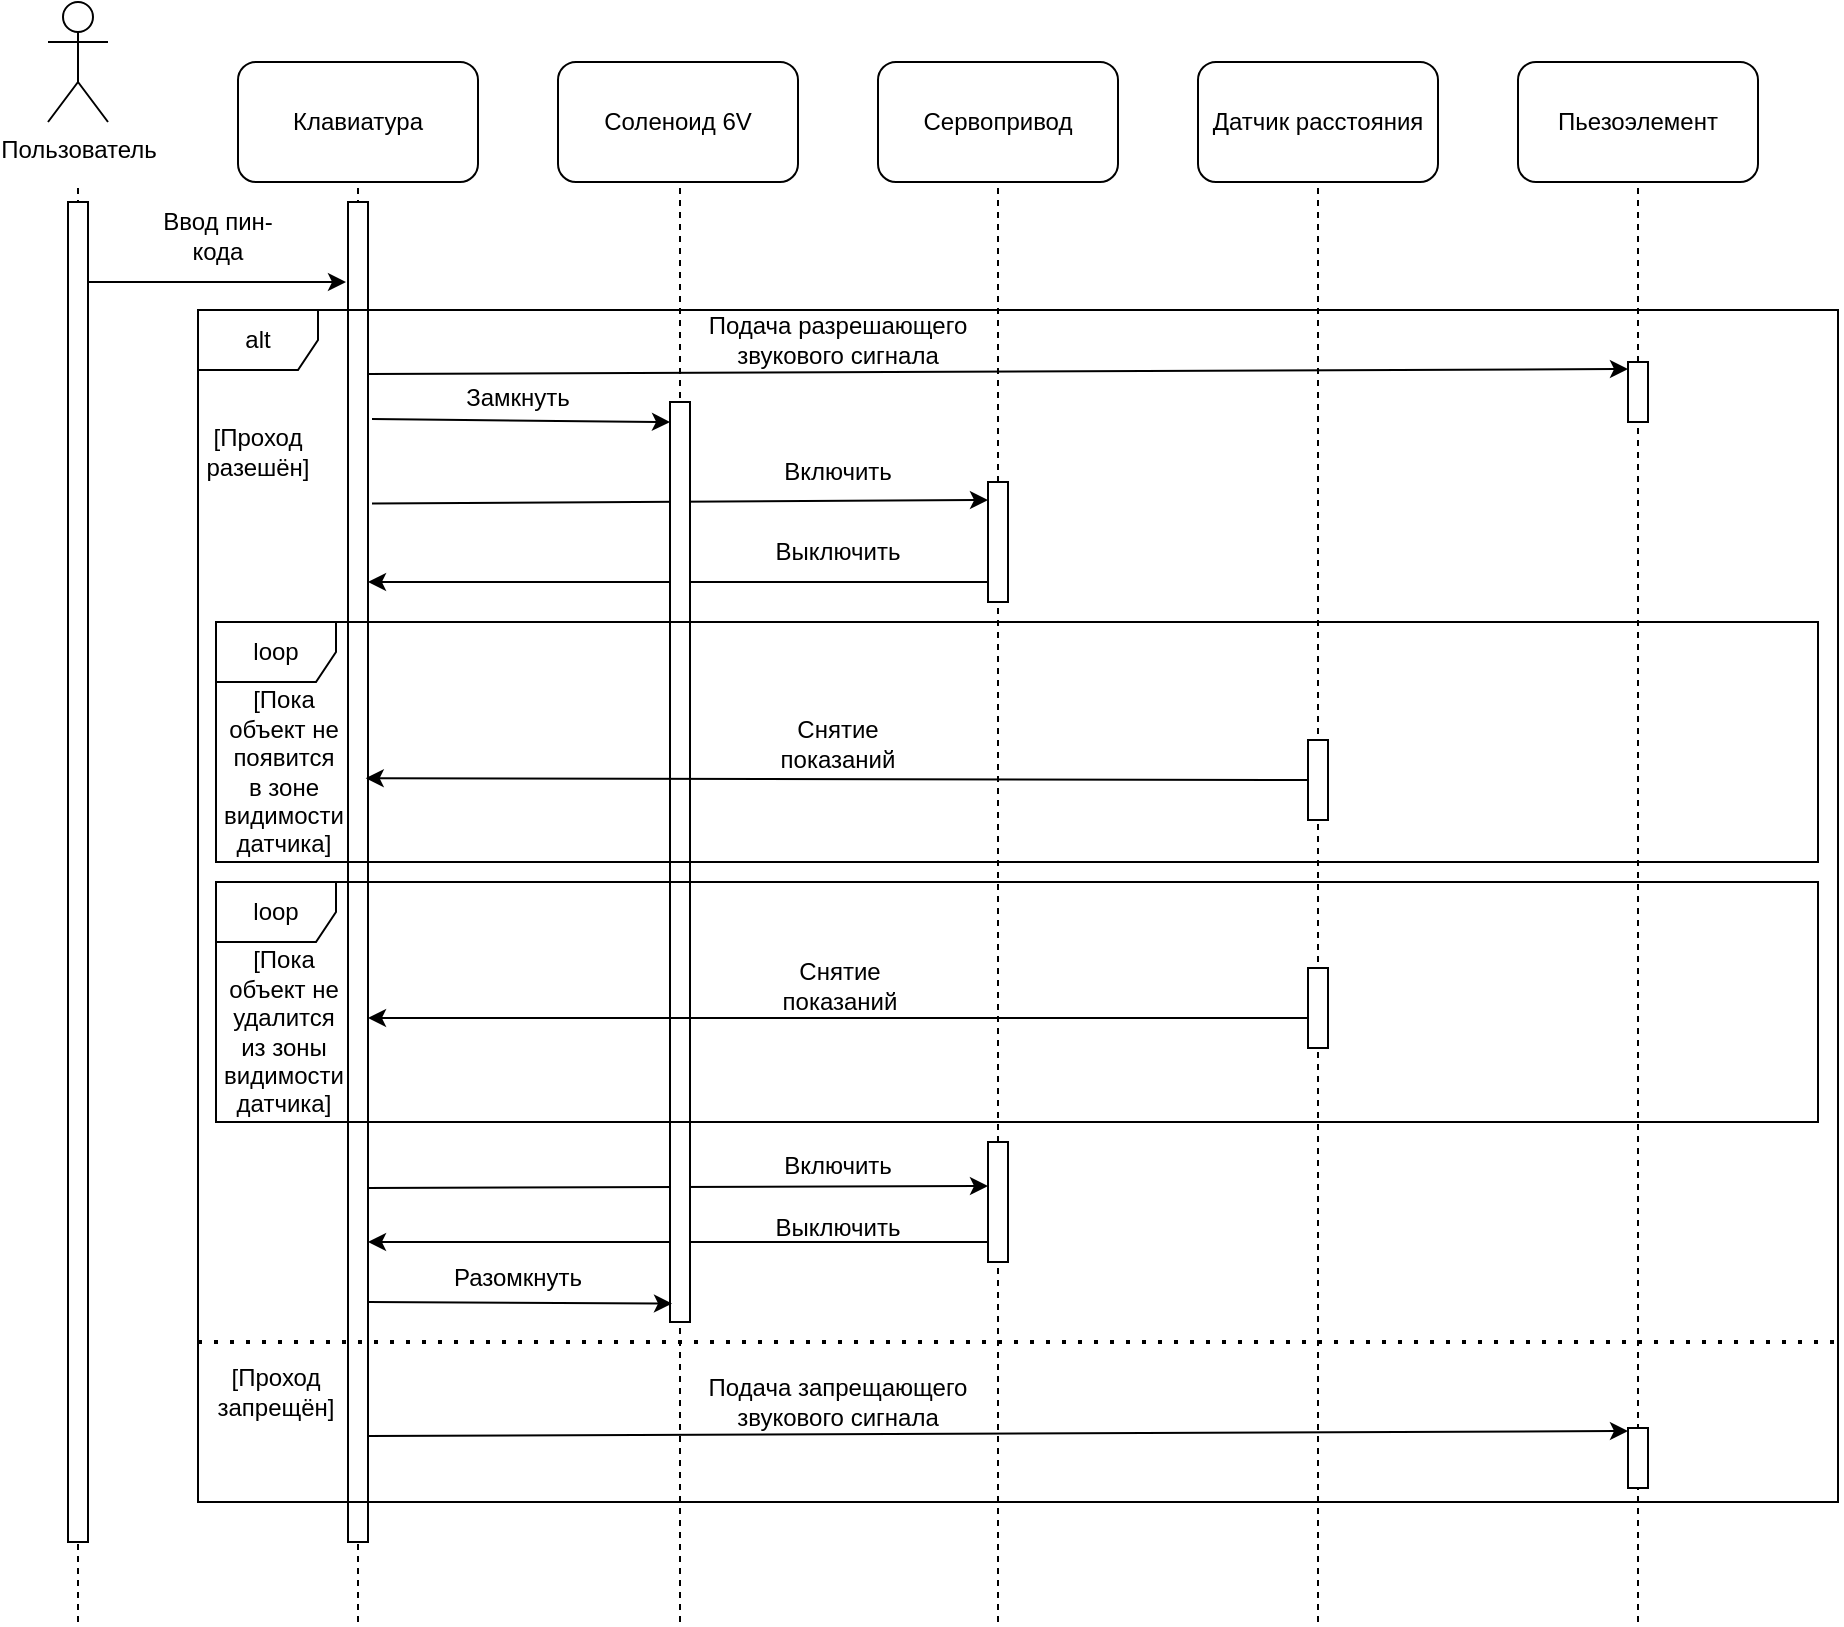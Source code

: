 <mxfile version="26.0.8">
  <diagram name="Страница — 1" id="VR90piHJOWL_nEEQUYsP">
    <mxGraphModel dx="1257" dy="620" grid="1" gridSize="10" guides="1" tooltips="1" connect="1" arrows="1" fold="1" page="1" pageScale="1" pageWidth="827" pageHeight="1169" math="0" shadow="0">
      <root>
        <mxCell id="0" />
        <mxCell id="1" parent="0" />
        <mxCell id="sK_VnhPonrPOl3efBzBL-46" value="" style="endArrow=classic;html=1;rounded=0;" edge="1" parent="1">
          <mxGeometry width="50" height="50" relative="1" as="geometry">
            <mxPoint x="700" y="730" as="sourcePoint" />
            <mxPoint x="385" y="730" as="targetPoint" />
          </mxGeometry>
        </mxCell>
        <mxCell id="sK_VnhPonrPOl3efBzBL-44" value="" style="endArrow=classic;html=1;rounded=0;exitX=0.943;exitY=0.295;exitDx=0;exitDy=0;exitPerimeter=0;" edge="1" parent="1">
          <mxGeometry width="50" height="50" relative="1" as="geometry">
            <mxPoint x="384" y="703" as="sourcePoint" />
            <mxPoint x="695" y="702" as="targetPoint" />
          </mxGeometry>
        </mxCell>
        <mxCell id="sK_VnhPonrPOl3efBzBL-37" value="" style="endArrow=none;dashed=1;html=1;rounded=0;" edge="1" parent="1">
          <mxGeometry width="50" height="50" relative="1" as="geometry">
            <mxPoint x="1020" y="920" as="sourcePoint" />
            <mxPoint x="1020" y="200" as="targetPoint" />
          </mxGeometry>
        </mxCell>
        <mxCell id="sK_VnhPonrPOl3efBzBL-38" value="" style="rounded=0;whiteSpace=wrap;html=1;" vertex="1" parent="1">
          <mxGeometry x="1015" y="290" width="10" height="30" as="geometry" />
        </mxCell>
        <mxCell id="sK_VnhPonrPOl3efBzBL-21" value="" style="endArrow=classic;html=1;rounded=0;" edge="1" parent="1">
          <mxGeometry width="50" height="50" relative="1" as="geometry">
            <mxPoint x="700" y="400" as="sourcePoint" />
            <mxPoint x="385" y="400" as="targetPoint" />
          </mxGeometry>
        </mxCell>
        <mxCell id="sK_VnhPonrPOl3efBzBL-19" value="" style="endArrow=classic;html=1;rounded=0;exitX=1.2;exitY=0.225;exitDx=0;exitDy=0;exitPerimeter=0;" edge="1" parent="1" source="sK_VnhPonrPOl3efBzBL-6">
          <mxGeometry width="50" height="50" relative="1" as="geometry">
            <mxPoint x="550" y="360" as="sourcePoint" />
            <mxPoint x="695" y="359" as="targetPoint" />
          </mxGeometry>
        </mxCell>
        <mxCell id="sK_VnhPonrPOl3efBzBL-17" value="" style="endArrow=none;dashed=1;html=1;rounded=0;" edge="1" parent="1">
          <mxGeometry width="50" height="50" relative="1" as="geometry">
            <mxPoint x="700" y="920" as="sourcePoint" />
            <mxPoint x="700" y="200" as="targetPoint" />
          </mxGeometry>
        </mxCell>
        <mxCell id="sK_VnhPonrPOl3efBzBL-1" value="Пользователь" style="shape=umlActor;verticalLabelPosition=bottom;verticalAlign=top;html=1;outlineConnect=0;" vertex="1" parent="1">
          <mxGeometry x="225" y="110" width="30" height="60" as="geometry" />
        </mxCell>
        <mxCell id="sK_VnhPonrPOl3efBzBL-2" value="" style="endArrow=none;dashed=1;html=1;rounded=0;" edge="1" parent="1">
          <mxGeometry width="50" height="50" relative="1" as="geometry">
            <mxPoint x="240" y="920" as="sourcePoint" />
            <mxPoint x="240" y="200" as="targetPoint" />
          </mxGeometry>
        </mxCell>
        <mxCell id="sK_VnhPonrPOl3efBzBL-3" value="" style="rounded=0;whiteSpace=wrap;html=1;" vertex="1" parent="1">
          <mxGeometry x="235" y="210" width="10" height="670" as="geometry" />
        </mxCell>
        <mxCell id="sK_VnhPonrPOl3efBzBL-4" value="Клавиатура" style="rounded=1;whiteSpace=wrap;html=1;" vertex="1" parent="1">
          <mxGeometry x="320" y="140" width="120" height="60" as="geometry" />
        </mxCell>
        <mxCell id="sK_VnhPonrPOl3efBzBL-5" value="" style="endArrow=none;dashed=1;html=1;rounded=0;" edge="1" parent="1">
          <mxGeometry width="50" height="50" relative="1" as="geometry">
            <mxPoint x="380" y="920" as="sourcePoint" />
            <mxPoint x="380" y="200" as="targetPoint" />
          </mxGeometry>
        </mxCell>
        <mxCell id="sK_VnhPonrPOl3efBzBL-6" value="" style="rounded=0;whiteSpace=wrap;html=1;" vertex="1" parent="1">
          <mxGeometry x="375" y="210" width="10" height="670" as="geometry" />
        </mxCell>
        <mxCell id="sK_VnhPonrPOl3efBzBL-7" value="" style="endArrow=classic;html=1;rounded=0;" edge="1" parent="1">
          <mxGeometry width="50" height="50" relative="1" as="geometry">
            <mxPoint x="245" y="250" as="sourcePoint" />
            <mxPoint x="374" y="250" as="targetPoint" />
          </mxGeometry>
        </mxCell>
        <mxCell id="sK_VnhPonrPOl3efBzBL-8" value="Ввод пин-кода" style="text;html=1;align=center;verticalAlign=middle;whiteSpace=wrap;rounded=0;" vertex="1" parent="1">
          <mxGeometry x="280" y="212" width="60" height="30" as="geometry" />
        </mxCell>
        <mxCell id="sK_VnhPonrPOl3efBzBL-9" value="Соленоид 6V" style="rounded=1;whiteSpace=wrap;html=1;" vertex="1" parent="1">
          <mxGeometry x="480" y="140" width="120" height="60" as="geometry" />
        </mxCell>
        <mxCell id="sK_VnhPonrPOl3efBzBL-11" value="[Проход разешён]" style="text;html=1;align=center;verticalAlign=middle;whiteSpace=wrap;rounded=0;" vertex="1" parent="1">
          <mxGeometry x="300" y="320" width="60" height="30" as="geometry" />
        </mxCell>
        <mxCell id="sK_VnhPonrPOl3efBzBL-12" value="" style="endArrow=none;dashed=1;html=1;rounded=0;" edge="1" parent="1">
          <mxGeometry width="50" height="50" relative="1" as="geometry">
            <mxPoint x="541" y="920" as="sourcePoint" />
            <mxPoint x="541" y="200" as="targetPoint" />
          </mxGeometry>
        </mxCell>
        <mxCell id="sK_VnhPonrPOl3efBzBL-13" value="" style="rounded=0;whiteSpace=wrap;html=1;" vertex="1" parent="1">
          <mxGeometry x="536" y="310" width="10" height="460" as="geometry" />
        </mxCell>
        <mxCell id="sK_VnhPonrPOl3efBzBL-14" value="" style="endArrow=classic;html=1;rounded=0;exitX=1.2;exitY=0.162;exitDx=0;exitDy=0;exitPerimeter=0;" edge="1" parent="1" source="sK_VnhPonrPOl3efBzBL-6">
          <mxGeometry width="50" height="50" relative="1" as="geometry">
            <mxPoint x="390.65" y="320.25" as="sourcePoint" />
            <mxPoint x="536" y="320" as="targetPoint" />
          </mxGeometry>
        </mxCell>
        <mxCell id="sK_VnhPonrPOl3efBzBL-18" value="" style="rounded=0;whiteSpace=wrap;html=1;" vertex="1" parent="1">
          <mxGeometry x="695" y="350" width="10" height="60" as="geometry" />
        </mxCell>
        <mxCell id="sK_VnhPonrPOl3efBzBL-15" value="Замкнуть" style="text;html=1;align=center;verticalAlign=middle;whiteSpace=wrap;rounded=0;" vertex="1" parent="1">
          <mxGeometry x="430" y="293" width="60" height="30" as="geometry" />
        </mxCell>
        <mxCell id="sK_VnhPonrPOl3efBzBL-16" value="Сервопривод" style="rounded=1;whiteSpace=wrap;html=1;" vertex="1" parent="1">
          <mxGeometry x="640" y="140" width="120" height="60" as="geometry" />
        </mxCell>
        <mxCell id="sK_VnhPonrPOl3efBzBL-10" value="alt" style="shape=umlFrame;whiteSpace=wrap;html=1;pointerEvents=0;" vertex="1" parent="1">
          <mxGeometry x="300" y="264" width="820" height="596" as="geometry" />
        </mxCell>
        <mxCell id="sK_VnhPonrPOl3efBzBL-20" value="Включить" style="text;html=1;align=center;verticalAlign=middle;whiteSpace=wrap;rounded=0;" vertex="1" parent="1">
          <mxGeometry x="590" y="330" width="60" height="30" as="geometry" />
        </mxCell>
        <mxCell id="sK_VnhPonrPOl3efBzBL-22" value="Выключить" style="text;html=1;align=center;verticalAlign=middle;whiteSpace=wrap;rounded=0;" vertex="1" parent="1">
          <mxGeometry x="590" y="370" width="60" height="30" as="geometry" />
        </mxCell>
        <mxCell id="sK_VnhPonrPOl3efBzBL-23" value="loop" style="shape=umlFrame;whiteSpace=wrap;html=1;pointerEvents=0;" vertex="1" parent="1">
          <mxGeometry x="309" y="420" width="801" height="120" as="geometry" />
        </mxCell>
        <mxCell id="sK_VnhPonrPOl3efBzBL-24" value="[Пока объект не появится в зоне видимости датчика]" style="text;html=1;align=center;verticalAlign=middle;whiteSpace=wrap;rounded=0;" vertex="1" parent="1">
          <mxGeometry x="313" y="480" width="60" height="30" as="geometry" />
        </mxCell>
        <mxCell id="sK_VnhPonrPOl3efBzBL-25" value="Датчик расстояния" style="rounded=1;whiteSpace=wrap;html=1;" vertex="1" parent="1">
          <mxGeometry x="800" y="140" width="120" height="60" as="geometry" />
        </mxCell>
        <mxCell id="sK_VnhPonrPOl3efBzBL-26" value="" style="endArrow=none;dashed=1;html=1;rounded=0;" edge="1" parent="1">
          <mxGeometry width="50" height="50" relative="1" as="geometry">
            <mxPoint x="860" y="920" as="sourcePoint" />
            <mxPoint x="860" y="200" as="targetPoint" />
          </mxGeometry>
        </mxCell>
        <mxCell id="sK_VnhPonrPOl3efBzBL-27" value="" style="rounded=0;whiteSpace=wrap;html=1;" vertex="1" parent="1">
          <mxGeometry x="855" y="479" width="10" height="40" as="geometry" />
        </mxCell>
        <mxCell id="sK_VnhPonrPOl3efBzBL-28" value="" style="endArrow=classic;html=1;rounded=0;entryX=0.886;entryY=0.43;entryDx=0;entryDy=0;entryPerimeter=0;exitX=0;exitY=0.5;exitDx=0;exitDy=0;" edge="1" parent="1" source="sK_VnhPonrPOl3efBzBL-27" target="sK_VnhPonrPOl3efBzBL-6">
          <mxGeometry width="50" height="50" relative="1" as="geometry">
            <mxPoint x="385" y="480.833" as="sourcePoint" />
            <mxPoint x="435" y="530.833" as="targetPoint" />
          </mxGeometry>
        </mxCell>
        <mxCell id="sK_VnhPonrPOl3efBzBL-29" value="Снятие показаний" style="text;html=1;align=center;verticalAlign=middle;whiteSpace=wrap;rounded=0;" vertex="1" parent="1">
          <mxGeometry x="590" y="466" width="60" height="30" as="geometry" />
        </mxCell>
        <mxCell id="sK_VnhPonrPOl3efBzBL-30" value="loop" style="shape=umlFrame;whiteSpace=wrap;html=1;pointerEvents=0;" vertex="1" parent="1">
          <mxGeometry x="309" y="550" width="801" height="120" as="geometry" />
        </mxCell>
        <mxCell id="sK_VnhPonrPOl3efBzBL-32" value="" style="rounded=0;whiteSpace=wrap;html=1;" vertex="1" parent="1">
          <mxGeometry x="855" y="593" width="10" height="40" as="geometry" />
        </mxCell>
        <mxCell id="sK_VnhPonrPOl3efBzBL-33" value="" style="endArrow=classic;html=1;rounded=0;entryX=0.981;entryY=0.567;entryDx=0;entryDy=0;entryPerimeter=0;exitX=0;exitY=0.5;exitDx=0;exitDy=0;" edge="1" parent="1">
          <mxGeometry width="50" height="50" relative="1" as="geometry">
            <mxPoint x="855" y="618" as="sourcePoint" />
            <mxPoint x="385" y="618" as="targetPoint" />
          </mxGeometry>
        </mxCell>
        <mxCell id="sK_VnhPonrPOl3efBzBL-34" value="Снятие показаний" style="text;html=1;align=center;verticalAlign=middle;whiteSpace=wrap;rounded=0;" vertex="1" parent="1">
          <mxGeometry x="591" y="587" width="60" height="30" as="geometry" />
        </mxCell>
        <mxCell id="sK_VnhPonrPOl3efBzBL-35" value="[Пока объект не удалится из зоны видимости датчика]" style="text;html=1;align=center;verticalAlign=middle;whiteSpace=wrap;rounded=0;" vertex="1" parent="1">
          <mxGeometry x="313" y="610" width="60" height="30" as="geometry" />
        </mxCell>
        <mxCell id="sK_VnhPonrPOl3efBzBL-36" value="Пьезоэлемент" style="rounded=1;whiteSpace=wrap;html=1;" vertex="1" parent="1">
          <mxGeometry x="960" y="140" width="120" height="60" as="geometry" />
        </mxCell>
        <mxCell id="sK_VnhPonrPOl3efBzBL-39" value="" style="endArrow=classic;html=1;rounded=0;entryX=0;entryY=0.25;entryDx=0;entryDy=0;" edge="1" parent="1">
          <mxGeometry width="50" height="50" relative="1" as="geometry">
            <mxPoint x="385" y="296" as="sourcePoint" />
            <mxPoint x="1015" y="293.5" as="targetPoint" />
          </mxGeometry>
        </mxCell>
        <mxCell id="sK_VnhPonrPOl3efBzBL-40" value="Подача разрешающего звукового сигнала" style="text;html=1;align=center;verticalAlign=middle;whiteSpace=wrap;rounded=0;" vertex="1" parent="1">
          <mxGeometry x="545" y="264" width="150" height="30" as="geometry" />
        </mxCell>
        <mxCell id="sK_VnhPonrPOl3efBzBL-45" value="Включить" style="text;html=1;align=center;verticalAlign=middle;whiteSpace=wrap;rounded=0;" vertex="1" parent="1">
          <mxGeometry x="590" y="677" width="60" height="30" as="geometry" />
        </mxCell>
        <mxCell id="sK_VnhPonrPOl3efBzBL-43" value="" style="rounded=0;whiteSpace=wrap;html=1;" vertex="1" parent="1">
          <mxGeometry x="695" y="680" width="10" height="60" as="geometry" />
        </mxCell>
        <mxCell id="sK_VnhPonrPOl3efBzBL-47" value="Выключить" style="text;html=1;align=center;verticalAlign=middle;whiteSpace=wrap;rounded=0;" vertex="1" parent="1">
          <mxGeometry x="590" y="708" width="60" height="30" as="geometry" />
        </mxCell>
        <mxCell id="sK_VnhPonrPOl3efBzBL-48" value="" style="endArrow=classic;html=1;rounded=0;entryX=0.1;entryY=0.98;entryDx=0;entryDy=0;entryPerimeter=0;" edge="1" parent="1" target="sK_VnhPonrPOl3efBzBL-13">
          <mxGeometry width="50" height="50" relative="1" as="geometry">
            <mxPoint x="385" y="760" as="sourcePoint" />
            <mxPoint x="435" y="710" as="targetPoint" />
          </mxGeometry>
        </mxCell>
        <mxCell id="sK_VnhPonrPOl3efBzBL-49" value="Разомкнуть" style="text;html=1;align=center;verticalAlign=middle;whiteSpace=wrap;rounded=0;" vertex="1" parent="1">
          <mxGeometry x="430" y="733" width="60" height="30" as="geometry" />
        </mxCell>
        <mxCell id="sK_VnhPonrPOl3efBzBL-50" value="" style="endArrow=none;dashed=1;html=1;dashPattern=1 3;strokeWidth=2;rounded=0;" edge="1" parent="1">
          <mxGeometry width="50" height="50" relative="1" as="geometry">
            <mxPoint x="300" y="780" as="sourcePoint" />
            <mxPoint x="1120" y="780" as="targetPoint" />
            <Array as="points">
              <mxPoint x="710" y="780" />
              <mxPoint x="1120" y="780" />
            </Array>
          </mxGeometry>
        </mxCell>
        <mxCell id="sK_VnhPonrPOl3efBzBL-51" value="[Проход запрещён]" style="text;html=1;align=center;verticalAlign=middle;whiteSpace=wrap;rounded=0;" vertex="1" parent="1">
          <mxGeometry x="309" y="790" width="60" height="30" as="geometry" />
        </mxCell>
        <mxCell id="sK_VnhPonrPOl3efBzBL-52" value="" style="rounded=0;whiteSpace=wrap;html=1;" vertex="1" parent="1">
          <mxGeometry x="1015" y="823" width="10" height="30" as="geometry" />
        </mxCell>
        <mxCell id="sK_VnhPonrPOl3efBzBL-53" value="" style="endArrow=classic;html=1;rounded=0;entryX=0;entryY=0.25;entryDx=0;entryDy=0;" edge="1" parent="1">
          <mxGeometry width="50" height="50" relative="1" as="geometry">
            <mxPoint x="385" y="827" as="sourcePoint" />
            <mxPoint x="1015" y="824.5" as="targetPoint" />
          </mxGeometry>
        </mxCell>
        <mxCell id="sK_VnhPonrPOl3efBzBL-54" value="Подача запрещающего звукового сигнала" style="text;html=1;align=center;verticalAlign=middle;whiteSpace=wrap;rounded=0;" vertex="1" parent="1">
          <mxGeometry x="545" y="795" width="150" height="30" as="geometry" />
        </mxCell>
      </root>
    </mxGraphModel>
  </diagram>
</mxfile>
